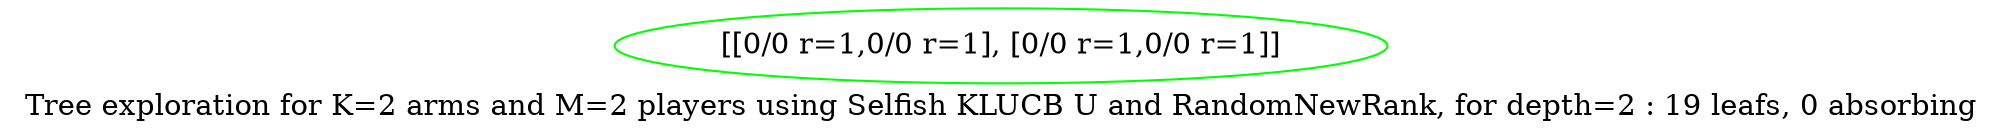 digraph {
	overlap=false
	label="Tree exploration for K=2 arms and M=2 players using Selfish KLUCB U and RandomNewRank, for depth=2 : 19 leafs, 0 absorbing"
	0 [label="[[0/0 r=1,0/0 r=1], [0/0 r=1,0/0 r=1]]" color=green]
}

